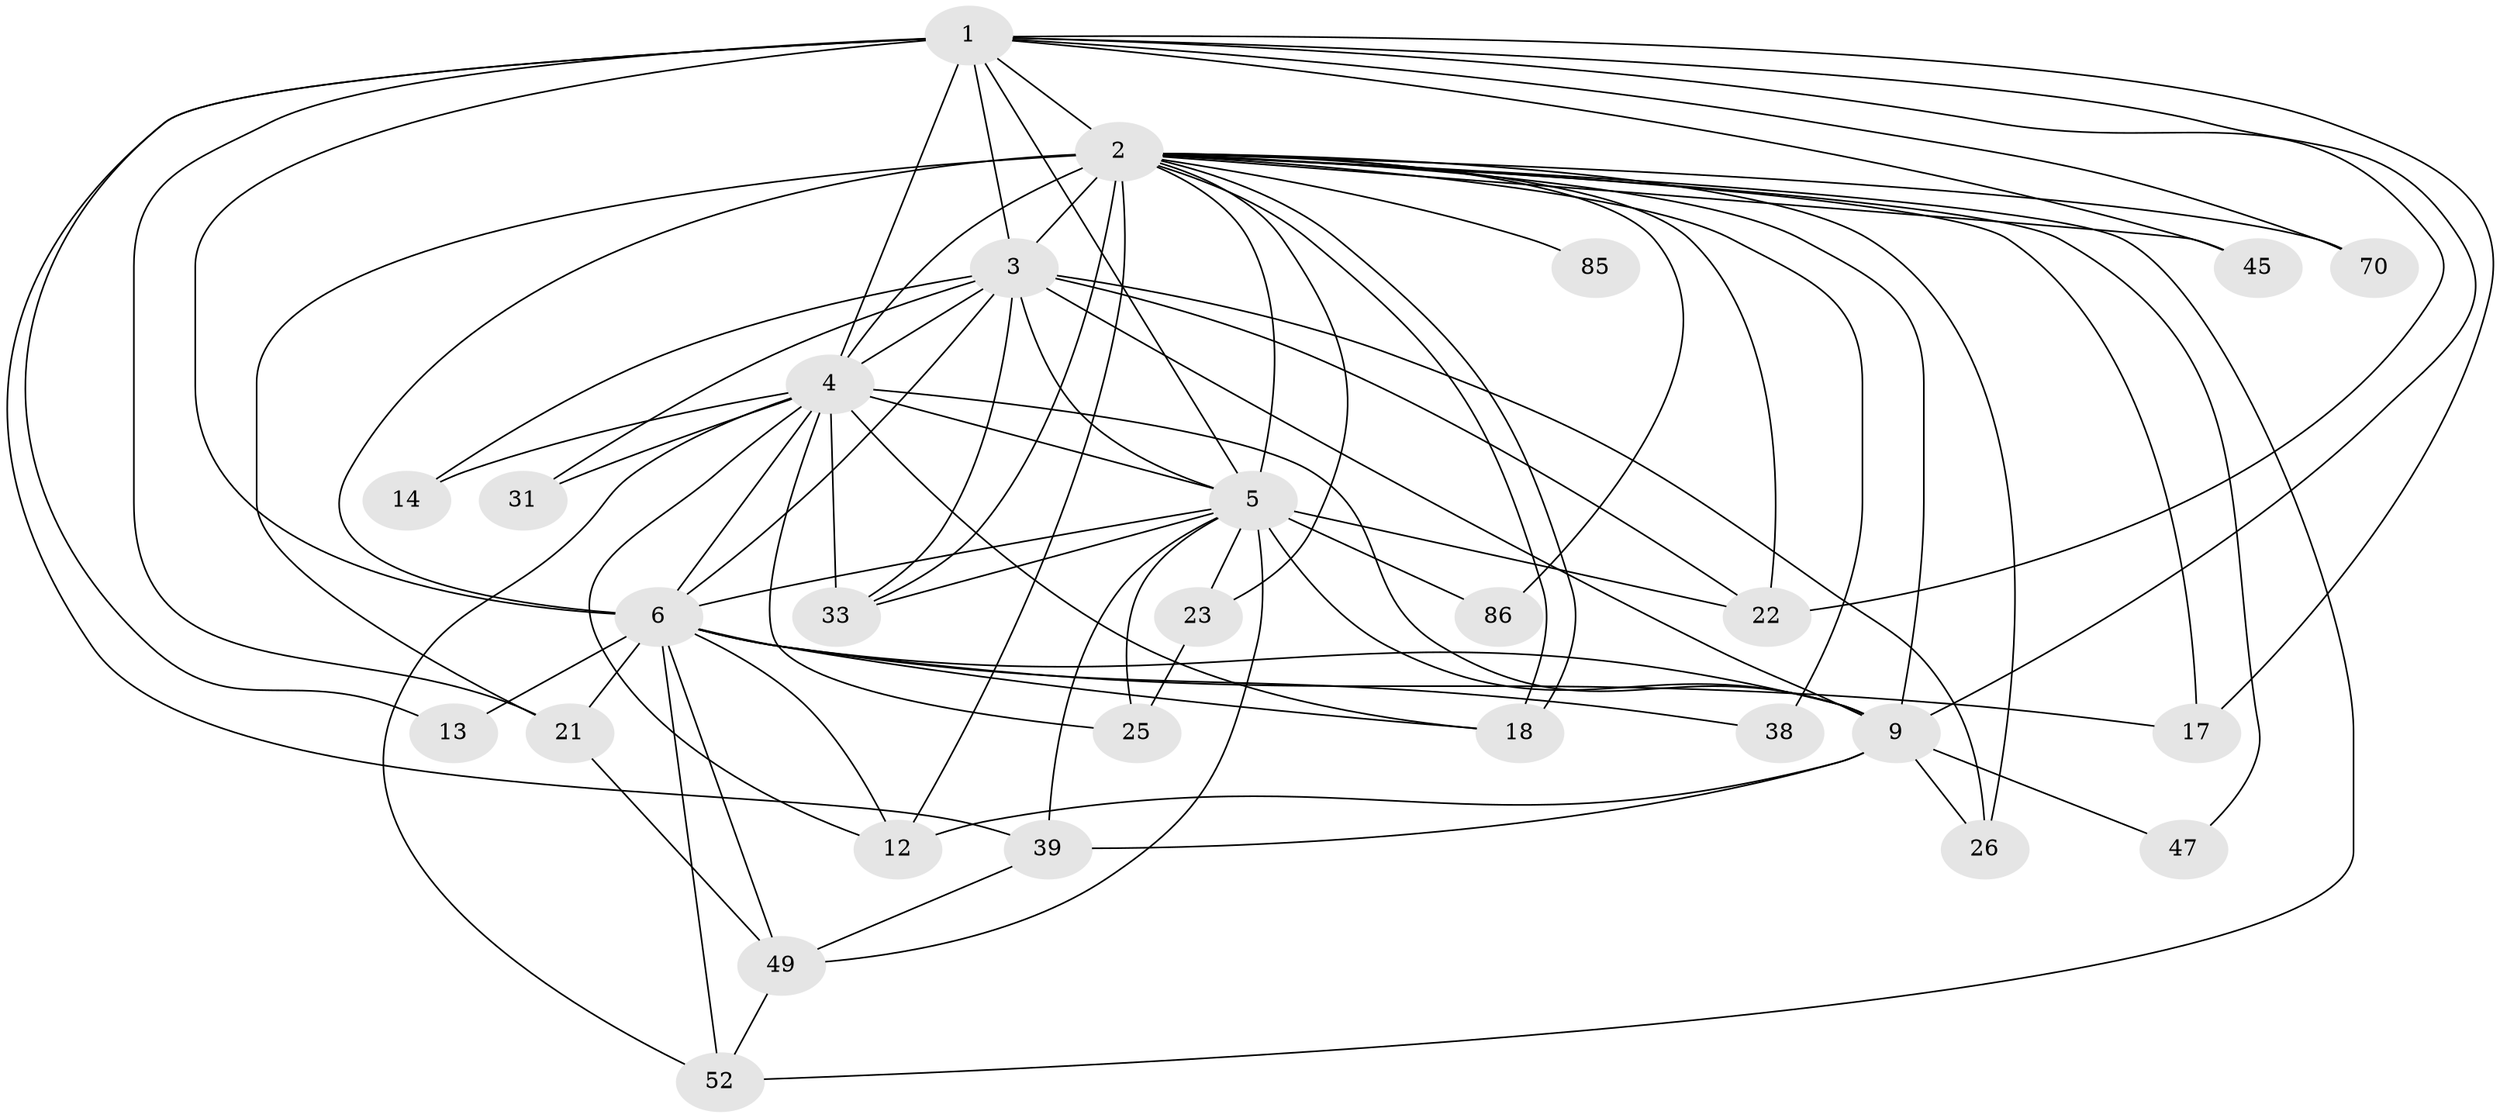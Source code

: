 // original degree distribution, {26: 0.010416666666666666, 19: 0.03125, 18: 0.010416666666666666, 21: 0.010416666666666666, 13: 0.020833333333333332, 34: 0.010416666666666666, 20: 0.010416666666666666, 5: 0.07291666666666667, 3: 0.23958333333333334, 2: 0.5104166666666666, 6: 0.010416666666666666, 4: 0.0625}
// Generated by graph-tools (version 1.1) at 2025/17/03/04/25 18:17:56]
// undirected, 28 vertices, 79 edges
graph export_dot {
graph [start="1"]
  node [color=gray90,style=filled];
  1 [super="+32+58"];
  2 [super="+54+7+65+50+10"];
  3 [super="+96+84+19"];
  4 [super="+60+16"];
  5;
  6 [super="+15+8+20+11"];
  9 [super="+91+78+95+69"];
  12 [super="+28"];
  13;
  14;
  17;
  18 [super="+81"];
  21 [super="+42"];
  22 [super="+29"];
  23;
  25 [super="+44"];
  26 [super="+94+46"];
  31;
  33 [super="+34"];
  38 [super="+73+92"];
  39 [super="+57"];
  45;
  47;
  49 [super="+87+55+67"];
  52;
  70 [super="+72"];
  85;
  86;
  1 -- 2 [weight=5];
  1 -- 3 [weight=3];
  1 -- 4 [weight=2];
  1 -- 5;
  1 -- 6 [weight=5];
  1 -- 9 [weight=2];
  1 -- 13;
  1 -- 21;
  1 -- 22;
  1 -- 39;
  1 -- 45;
  1 -- 70;
  1 -- 17;
  2 -- 3 [weight=6];
  2 -- 4 [weight=8];
  2 -- 5 [weight=3];
  2 -- 6 [weight=14];
  2 -- 9 [weight=5];
  2 -- 18;
  2 -- 18;
  2 -- 22;
  2 -- 38 [weight=4];
  2 -- 70;
  2 -- 12;
  2 -- 17;
  2 -- 85;
  2 -- 86;
  2 -- 23;
  2 -- 26;
  2 -- 33;
  2 -- 45;
  2 -- 47;
  2 -- 52;
  2 -- 21;
  3 -- 4 [weight=2];
  3 -- 5 [weight=2];
  3 -- 6 [weight=3];
  3 -- 9 [weight=2];
  3 -- 14;
  3 -- 22;
  3 -- 26;
  3 -- 33;
  3 -- 31;
  4 -- 5;
  4 -- 6 [weight=4];
  4 -- 9;
  4 -- 12;
  4 -- 14;
  4 -- 25;
  4 -- 31;
  4 -- 33;
  4 -- 18;
  4 -- 52;
  5 -- 6 [weight=4];
  5 -- 9 [weight=2];
  5 -- 22;
  5 -- 23;
  5 -- 33;
  5 -- 39 [weight=2];
  5 -- 86;
  5 -- 25;
  5 -- 49;
  6 -- 9 [weight=4];
  6 -- 13;
  6 -- 17;
  6 -- 21 [weight=2];
  6 -- 38;
  6 -- 52;
  6 -- 18;
  6 -- 49;
  6 -- 12;
  9 -- 47;
  9 -- 26;
  9 -- 12;
  9 -- 39;
  21 -- 49;
  23 -- 25;
  39 -- 49;
  49 -- 52;
}
